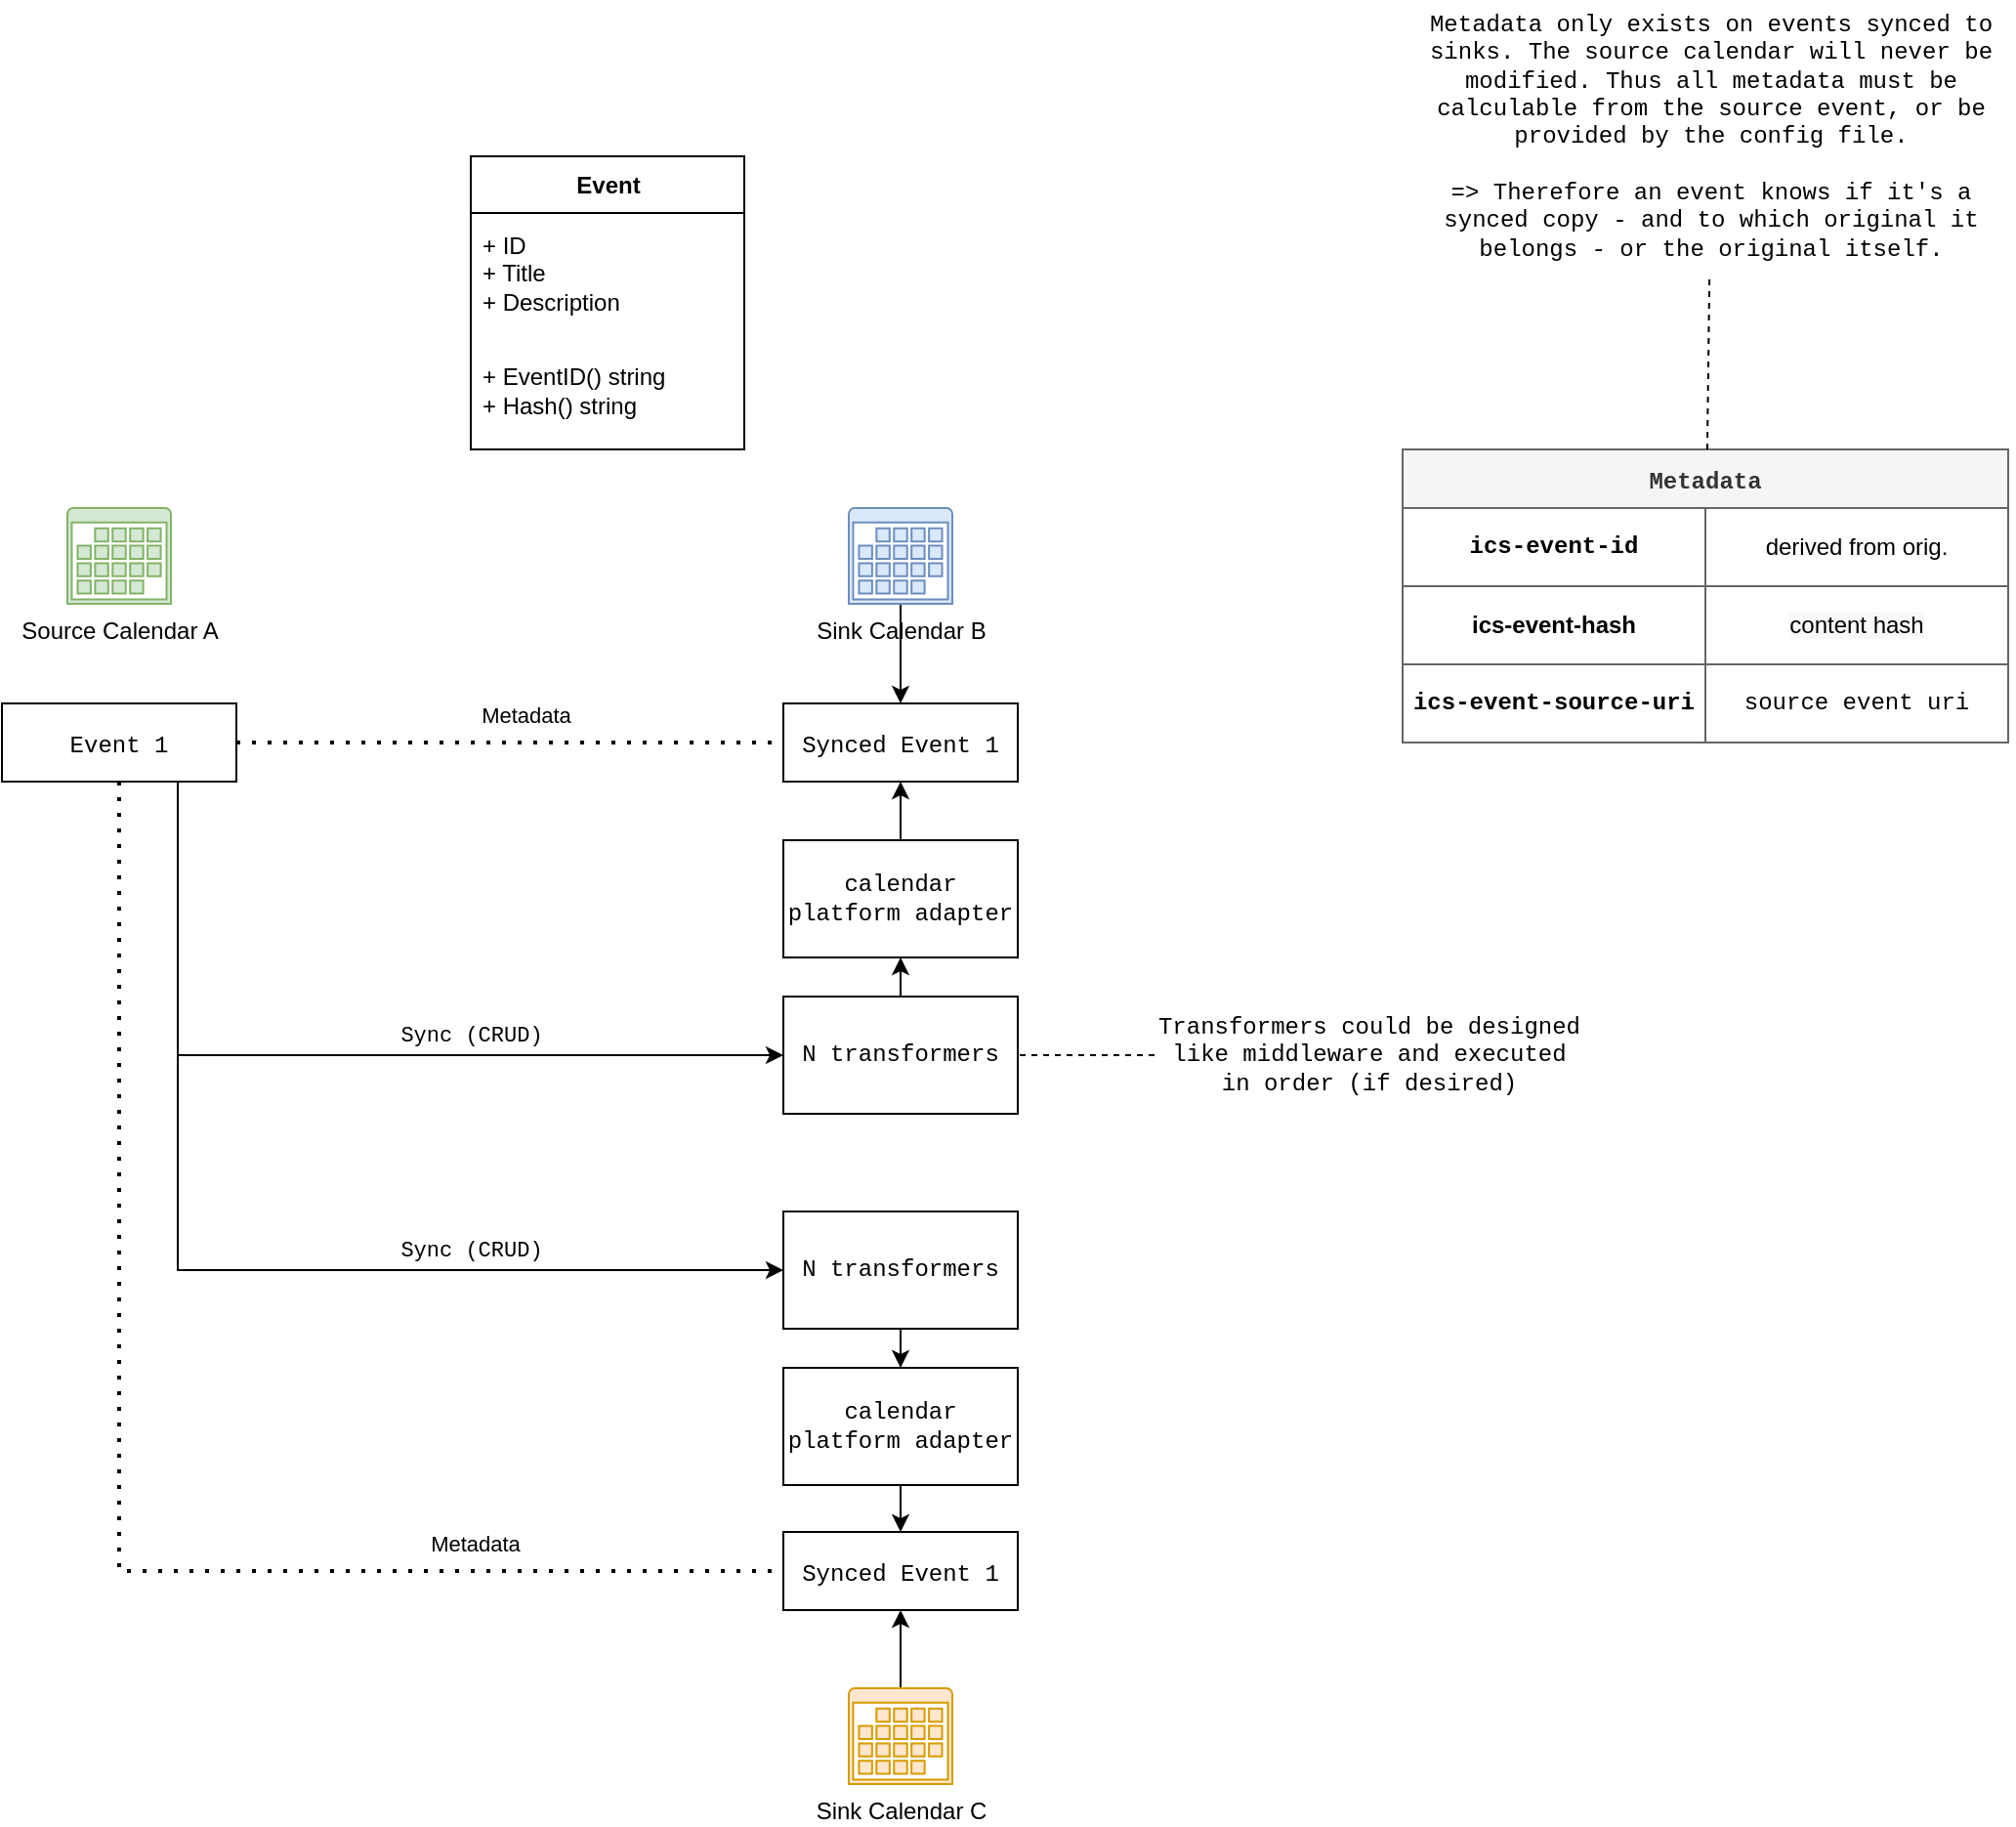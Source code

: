 <mxfile version="16.0.0" type="device" pages="2"><diagram id="yy4Yqw16PFiYfjZfmfD0" name="Page-1"><mxGraphModel dx="3182" dy="2339" grid="1" gridSize="10" guides="1" tooltips="1" connect="1" arrows="1" fold="1" page="1" pageScale="1" pageWidth="827" pageHeight="1169" math="0" shadow="0"><root><mxCell id="0"/><mxCell id="1" parent="0"/><mxCell id="U-aRxFdtZtUQuTJV4nJ_-1" value="Source Calendar A" style="sketch=0;pointerEvents=1;shadow=0;dashed=0;html=1;strokeColor=#82b366;fillColor=#d5e8d4;labelPosition=center;verticalLabelPosition=bottom;verticalAlign=top;outlineConnect=0;align=center;shape=mxgraph.office.concepts.calendar;" parent="1" vertex="1"><mxGeometry x="143.5" y="250" width="53" height="49" as="geometry"/></mxCell><mxCell id="U-aRxFdtZtUQuTJV4nJ_-49" value="" style="edgeStyle=orthogonalEdgeStyle;rounded=0;orthogonalLoop=1;jettySize=auto;html=1;fontFamily=Courier New;" parent="1" source="U-aRxFdtZtUQuTJV4nJ_-2" target="U-aRxFdtZtUQuTJV4nJ_-27" edge="1"><mxGeometry relative="1" as="geometry"/></mxCell><mxCell id="U-aRxFdtZtUQuTJV4nJ_-2" value="Sink Calendar B" style="sketch=0;pointerEvents=1;shadow=0;dashed=0;html=1;strokeColor=#6c8ebf;fillColor=#dae8fc;labelPosition=center;verticalLabelPosition=bottom;verticalAlign=top;outlineConnect=0;align=center;shape=mxgraph.office.concepts.calendar;" parent="1" vertex="1"><mxGeometry x="543.5" y="250" width="53" height="49" as="geometry"/></mxCell><mxCell id="U-aRxFdtZtUQuTJV4nJ_-4" value="Event" style="swimlane;fontStyle=1;align=center;verticalAlign=middle;childLayout=stackLayout;horizontal=1;startSize=29;horizontalStack=0;resizeParent=1;resizeParentMax=0;resizeLast=0;collapsible=0;marginBottom=0;html=1;" parent="1" vertex="1"><mxGeometry x="350" y="70" width="140" height="150" as="geometry"/></mxCell><mxCell id="U-aRxFdtZtUQuTJV4nJ_-6" value="+ ID&lt;br&gt;+ Title&lt;br&gt;+ Description&lt;br&gt;" style="text;html=1;strokeColor=none;fillColor=none;align=left;verticalAlign=middle;spacingLeft=4;spacingRight=4;overflow=hidden;rotatable=0;points=[[0,0.5],[1,0.5]];portConstraint=eastwest;" parent="U-aRxFdtZtUQuTJV4nJ_-4" vertex="1"><mxGeometry y="29" width="140" height="61" as="geometry"/></mxCell><mxCell id="U-aRxFdtZtUQuTJV4nJ_-7" value="+ EventID() string&lt;br&gt;+ Hash() string" style="text;html=1;strokeColor=none;fillColor=none;align=left;verticalAlign=middle;spacingLeft=4;spacingRight=4;overflow=hidden;rotatable=0;points=[[0,0.5],[1,0.5]];portConstraint=eastwest;" parent="U-aRxFdtZtUQuTJV4nJ_-4" vertex="1"><mxGeometry y="90" width="140" height="60" as="geometry"/></mxCell><mxCell id="U-aRxFdtZtUQuTJV4nJ_-11" value="" style="endArrow=none;dashed=1;html=1;dashPattern=1 3;strokeWidth=2;rounded=0;exitX=1;exitY=0.5;exitDx=0;exitDy=0;entryX=0;entryY=0.5;entryDx=0;entryDy=0;" parent="1" source="U-aRxFdtZtUQuTJV4nJ_-26" target="U-aRxFdtZtUQuTJV4nJ_-27" edge="1"><mxGeometry width="50" height="50" relative="1" as="geometry"><mxPoint x="300" y="460" as="sourcePoint"/><mxPoint x="350" y="410" as="targetPoint"/></mxGeometry></mxCell><mxCell id="U-aRxFdtZtUQuTJV4nJ_-12" value="Metadata" style="edgeLabel;html=1;align=center;verticalAlign=middle;resizable=0;points=[];" parent="U-aRxFdtZtUQuTJV4nJ_-11" vertex="1" connectable="0"><mxGeometry x="0.291" y="1" relative="1" as="geometry"><mxPoint x="-33" y="-13" as="offset"/></mxGeometry></mxCell><mxCell id="U-aRxFdtZtUQuTJV4nJ_-58" style="edgeStyle=orthogonalEdgeStyle;rounded=0;orthogonalLoop=1;jettySize=auto;html=1;exitX=0.75;exitY=1;exitDx=0;exitDy=0;entryX=0;entryY=0.5;entryDx=0;entryDy=0;fontFamily=Courier New;endArrow=classic;endFill=1;" parent="1" source="U-aRxFdtZtUQuTJV4nJ_-26" target="U-aRxFdtZtUQuTJV4nJ_-56" edge="1"><mxGeometry relative="1" as="geometry"/></mxCell><mxCell id="U-aRxFdtZtUQuTJV4nJ_-68" value="Sync (CRUD)" style="edgeLabel;html=1;align=center;verticalAlign=middle;resizable=0;points=[];fontFamily=Courier New;" parent="U-aRxFdtZtUQuTJV4nJ_-58" vertex="1" connectable="0"><mxGeometry x="0.352" y="2" relative="1" as="geometry"><mxPoint x="-14" y="-8" as="offset"/></mxGeometry></mxCell><mxCell id="U-aRxFdtZtUQuTJV4nJ_-67" style="edgeStyle=orthogonalEdgeStyle;rounded=0;orthogonalLoop=1;jettySize=auto;html=1;exitX=0.75;exitY=1;exitDx=0;exitDy=0;entryX=0;entryY=0.5;entryDx=0;entryDy=0;fontFamily=Courier New;endArrow=classic;endFill=1;" parent="1" source="U-aRxFdtZtUQuTJV4nJ_-26" target="U-aRxFdtZtUQuTJV4nJ_-64" edge="1"><mxGeometry relative="1" as="geometry"/></mxCell><mxCell id="U-aRxFdtZtUQuTJV4nJ_-71" value="Sync (CRUD)" style="edgeLabel;html=1;align=center;verticalAlign=middle;resizable=0;points=[];fontFamily=Courier New;" parent="U-aRxFdtZtUQuTJV4nJ_-67" vertex="1" connectable="0"><mxGeometry x="0.299" y="1" relative="1" as="geometry"><mxPoint x="36" y="-9" as="offset"/></mxGeometry></mxCell><mxCell id="U-aRxFdtZtUQuTJV4nJ_-26" value="Event 1" style="fontStyle=0;fontFamily=Courier New;" parent="1" vertex="1"><mxGeometry x="110" y="350" width="120" height="40" as="geometry"/></mxCell><mxCell id="U-aRxFdtZtUQuTJV4nJ_-27" value="Synced Event 1" style="fontStyle=0;fontFamily=Courier New;" parent="1" vertex="1"><mxGeometry x="510" y="350" width="120" height="40" as="geometry"/></mxCell><mxCell id="U-aRxFdtZtUQuTJV4nJ_-50" value="" style="edgeStyle=orthogonalEdgeStyle;rounded=0;orthogonalLoop=1;jettySize=auto;html=1;fontFamily=Courier New;" parent="1" source="U-aRxFdtZtUQuTJV4nJ_-28" target="U-aRxFdtZtUQuTJV4nJ_-29" edge="1"><mxGeometry relative="1" as="geometry"/></mxCell><mxCell id="U-aRxFdtZtUQuTJV4nJ_-28" value="Sink Calendar C" style="sketch=0;pointerEvents=1;shadow=0;dashed=0;html=1;strokeColor=#d79b00;fillColor=#ffe6cc;labelPosition=center;verticalLabelPosition=bottom;verticalAlign=top;outlineConnect=0;align=center;shape=mxgraph.office.concepts.calendar;" parent="1" vertex="1"><mxGeometry x="543.5" y="854" width="53" height="49" as="geometry"/></mxCell><mxCell id="U-aRxFdtZtUQuTJV4nJ_-29" value="Synced Event 1" style="fontStyle=0;fontFamily=Courier New;" parent="1" vertex="1"><mxGeometry x="510" y="774" width="120" height="40" as="geometry"/></mxCell><mxCell id="U-aRxFdtZtUQuTJV4nJ_-30" value="" style="endArrow=none;dashed=1;html=1;dashPattern=1 3;strokeWidth=2;rounded=0;exitX=0.5;exitY=1;exitDx=0;exitDy=0;entryX=0;entryY=0.5;entryDx=0;entryDy=0;edgeStyle=orthogonalEdgeStyle;" parent="1" source="U-aRxFdtZtUQuTJV4nJ_-26" target="U-aRxFdtZtUQuTJV4nJ_-29" edge="1"><mxGeometry width="50" height="50" relative="1" as="geometry"><mxPoint x="240" y="510" as="sourcePoint"/><mxPoint x="520" y="510" as="targetPoint"/></mxGeometry></mxCell><mxCell id="U-aRxFdtZtUQuTJV4nJ_-31" value="Metadata" style="edgeLabel;html=1;align=center;verticalAlign=middle;resizable=0;points=[];" parent="U-aRxFdtZtUQuTJV4nJ_-30" vertex="1" connectable="0"><mxGeometry x="0.291" y="1" relative="1" as="geometry"><mxPoint x="105" y="-13" as="offset"/></mxGeometry></mxCell><mxCell id="U-aRxFdtZtUQuTJV4nJ_-36" value="Metadata" style="shape=table;startSize=30;container=1;collapsible=0;childLayout=tableLayout;fontStyle=1;align=center;pointerEvents=1;fontFamily=Courier New;fillColor=#f5f5f5;fontColor=#333333;strokeColor=#666666;" parent="1" vertex="1"><mxGeometry x="827" y="220" width="310" height="150" as="geometry"/></mxCell><mxCell id="U-aRxFdtZtUQuTJV4nJ_-37" value="" style="shape=partialRectangle;html=1;whiteSpace=wrap;collapsible=0;dropTarget=0;pointerEvents=0;fillColor=none;top=0;left=0;bottom=0;right=0;points=[[0,0.5],[1,0.5]];portConstraint=eastwest;fontFamily=Courier New;" parent="U-aRxFdtZtUQuTJV4nJ_-36" vertex="1"><mxGeometry y="30" width="310" height="40" as="geometry"/></mxCell><mxCell id="U-aRxFdtZtUQuTJV4nJ_-38" value="&lt;b&gt;ics-event-id&lt;/b&gt;" style="shape=partialRectangle;html=1;whiteSpace=wrap;connectable=0;fillColor=none;top=0;left=0;bottom=0;right=0;overflow=hidden;pointerEvents=1;fontFamily=Courier New;" parent="U-aRxFdtZtUQuTJV4nJ_-37" vertex="1"><mxGeometry width="155" height="40" as="geometry"><mxRectangle width="155" height="40" as="alternateBounds"/></mxGeometry></mxCell><mxCell id="U-aRxFdtZtUQuTJV4nJ_-39" value="&lt;span style=&quot;font-family: &amp;#34;helvetica&amp;#34;&quot;&gt;derived from orig.&lt;/span&gt;" style="shape=partialRectangle;html=1;whiteSpace=wrap;connectable=0;fillColor=none;top=0;left=0;bottom=0;right=0;overflow=hidden;pointerEvents=1;fontFamily=Courier New;" parent="U-aRxFdtZtUQuTJV4nJ_-37" vertex="1"><mxGeometry x="155" width="155" height="40" as="geometry"><mxRectangle width="155" height="40" as="alternateBounds"/></mxGeometry></mxCell><mxCell id="U-aRxFdtZtUQuTJV4nJ_-41" value="" style="shape=partialRectangle;html=1;whiteSpace=wrap;collapsible=0;dropTarget=0;pointerEvents=0;fillColor=none;top=0;left=0;bottom=0;right=0;points=[[0,0.5],[1,0.5]];portConstraint=eastwest;fontFamily=Courier New;" parent="U-aRxFdtZtUQuTJV4nJ_-36" vertex="1"><mxGeometry y="70" width="310" height="40" as="geometry"/></mxCell><mxCell id="U-aRxFdtZtUQuTJV4nJ_-42" value="&lt;b style=&quot;font-family: &amp;#34;helvetica&amp;#34;&quot;&gt;ics-event-hash&lt;/b&gt;" style="shape=partialRectangle;html=1;whiteSpace=wrap;connectable=0;fillColor=none;top=0;left=0;bottom=0;right=0;overflow=hidden;pointerEvents=1;fontFamily=Courier New;" parent="U-aRxFdtZtUQuTJV4nJ_-41" vertex="1"><mxGeometry width="155" height="40" as="geometry"><mxRectangle width="155" height="40" as="alternateBounds"/></mxGeometry></mxCell><mxCell id="U-aRxFdtZtUQuTJV4nJ_-43" value="&lt;span style=&quot;color: rgb(0, 0, 0); font-family: helvetica; font-size: 12px; font-style: normal; font-weight: 400; letter-spacing: normal; text-align: center; text-indent: 0px; text-transform: none; word-spacing: 0px; background-color: rgb(248, 249, 250); display: inline; float: none;&quot;&gt;content hash&lt;/span&gt;" style="shape=partialRectangle;html=1;whiteSpace=wrap;connectable=0;fillColor=none;top=0;left=0;bottom=0;right=0;overflow=hidden;pointerEvents=1;fontFamily=Courier New;" parent="U-aRxFdtZtUQuTJV4nJ_-41" vertex="1"><mxGeometry x="155" width="155" height="40" as="geometry"><mxRectangle width="155" height="40" as="alternateBounds"/></mxGeometry></mxCell><mxCell id="U-aRxFdtZtUQuTJV4nJ_-74" style="shape=partialRectangle;html=1;whiteSpace=wrap;collapsible=0;dropTarget=0;pointerEvents=0;fillColor=none;top=0;left=0;bottom=0;right=0;points=[[0,0.5],[1,0.5]];portConstraint=eastwest;fontFamily=Courier New;" parent="U-aRxFdtZtUQuTJV4nJ_-36" vertex="1"><mxGeometry y="110" width="310" height="40" as="geometry"/></mxCell><mxCell id="U-aRxFdtZtUQuTJV4nJ_-75" value="&lt;b&gt;ics-event-source-uri&lt;/b&gt;" style="shape=partialRectangle;html=1;whiteSpace=wrap;connectable=0;fillColor=none;top=0;left=0;bottom=0;right=0;overflow=hidden;pointerEvents=1;fontFamily=Courier New;" parent="U-aRxFdtZtUQuTJV4nJ_-74" vertex="1"><mxGeometry width="155" height="40" as="geometry"><mxRectangle width="155" height="40" as="alternateBounds"/></mxGeometry></mxCell><mxCell id="U-aRxFdtZtUQuTJV4nJ_-76" value="source event uri" style="shape=partialRectangle;html=1;whiteSpace=wrap;connectable=0;fillColor=none;top=0;left=0;bottom=0;right=0;overflow=hidden;pointerEvents=1;fontFamily=Courier New;" parent="U-aRxFdtZtUQuTJV4nJ_-74" vertex="1"><mxGeometry x="155" width="155" height="40" as="geometry"><mxRectangle width="155" height="40" as="alternateBounds"/></mxGeometry></mxCell><mxCell id="U-aRxFdtZtUQuTJV4nJ_-52" value="Metadata only exists on events synced to sinks. The source calendar will never be modified. Thus all metadata must be calculable from the source event, or be provided by the config file.&lt;br&gt;&lt;br&gt;=&amp;gt; Therefore an event knows if it's a synced copy - and to which original it belongs - or the original itself." style="text;html=1;strokeColor=none;fillColor=none;align=center;verticalAlign=middle;whiteSpace=wrap;rounded=0;fontFamily=Courier New;" parent="1" vertex="1"><mxGeometry x="830" y="-10" width="310" height="140" as="geometry"/></mxCell><mxCell id="U-aRxFdtZtUQuTJV4nJ_-53" value="" style="endArrow=none;dashed=1;html=1;rounded=0;fontFamily=Courier New;" parent="1" source="U-aRxFdtZtUQuTJV4nJ_-36" target="U-aRxFdtZtUQuTJV4nJ_-52" edge="1"><mxGeometry width="50" height="50" relative="1" as="geometry"><mxPoint x="1127" y="280" as="sourcePoint"/><mxPoint x="1177" y="230" as="targetPoint"/></mxGeometry></mxCell><mxCell id="U-aRxFdtZtUQuTJV4nJ_-60" style="edgeStyle=orthogonalEdgeStyle;rounded=0;orthogonalLoop=1;jettySize=auto;html=1;exitX=0.5;exitY=0;exitDx=0;exitDy=0;entryX=0.5;entryY=1;entryDx=0;entryDy=0;fontFamily=Courier New;endArrow=classic;endFill=1;" parent="1" source="U-aRxFdtZtUQuTJV4nJ_-55" target="U-aRxFdtZtUQuTJV4nJ_-27" edge="1"><mxGeometry relative="1" as="geometry"/></mxCell><mxCell id="U-aRxFdtZtUQuTJV4nJ_-55" value="calendar platform adapter" style="rounded=0;whiteSpace=wrap;html=1;fontFamily=Courier New;" parent="1" vertex="1"><mxGeometry x="510" y="420" width="120" height="60" as="geometry"/></mxCell><mxCell id="U-aRxFdtZtUQuTJV4nJ_-59" style="edgeStyle=orthogonalEdgeStyle;rounded=0;orthogonalLoop=1;jettySize=auto;html=1;exitX=0.5;exitY=0;exitDx=0;exitDy=0;entryX=0.5;entryY=1;entryDx=0;entryDy=0;fontFamily=Courier New;endArrow=classic;endFill=1;" parent="1" source="U-aRxFdtZtUQuTJV4nJ_-56" target="U-aRxFdtZtUQuTJV4nJ_-55" edge="1"><mxGeometry relative="1" as="geometry"/></mxCell><mxCell id="U-aRxFdtZtUQuTJV4nJ_-56" value="N transformers" style="rounded=0;whiteSpace=wrap;html=1;fontFamily=Courier New;" parent="1" vertex="1"><mxGeometry x="510" y="500" width="120" height="60" as="geometry"/></mxCell><mxCell id="U-aRxFdtZtUQuTJV4nJ_-66" value="" style="edgeStyle=orthogonalEdgeStyle;rounded=0;orthogonalLoop=1;jettySize=auto;html=1;fontFamily=Courier New;endArrow=classic;endFill=1;" parent="1" source="U-aRxFdtZtUQuTJV4nJ_-62" target="U-aRxFdtZtUQuTJV4nJ_-29" edge="1"><mxGeometry relative="1" as="geometry"/></mxCell><mxCell id="U-aRxFdtZtUQuTJV4nJ_-62" value="calendar platform adapter" style="rounded=0;whiteSpace=wrap;html=1;fontFamily=Courier New;" parent="1" vertex="1"><mxGeometry x="510" y="690" width="120" height="60" as="geometry"/></mxCell><mxCell id="U-aRxFdtZtUQuTJV4nJ_-65" value="" style="edgeStyle=orthogonalEdgeStyle;rounded=0;orthogonalLoop=1;jettySize=auto;html=1;fontFamily=Courier New;endArrow=classic;endFill=1;" parent="1" source="U-aRxFdtZtUQuTJV4nJ_-64" target="U-aRxFdtZtUQuTJV4nJ_-62" edge="1"><mxGeometry relative="1" as="geometry"/></mxCell><mxCell id="U-aRxFdtZtUQuTJV4nJ_-64" value="N transformers" style="rounded=0;whiteSpace=wrap;html=1;fontFamily=Courier New;" parent="1" vertex="1"><mxGeometry x="510" y="610" width="120" height="60" as="geometry"/></mxCell><mxCell id="U-aRxFdtZtUQuTJV4nJ_-72" value="Transformers could be designed like middleware and executed in order (if desired)" style="text;html=1;strokeColor=none;fillColor=none;align=center;verticalAlign=middle;whiteSpace=wrap;rounded=0;fontFamily=Courier New;" parent="1" vertex="1"><mxGeometry x="700" y="490" width="220" height="80" as="geometry"/></mxCell><mxCell id="U-aRxFdtZtUQuTJV4nJ_-73" value="" style="endArrow=none;dashed=1;html=1;rounded=0;fontFamily=Courier New;entryX=1;entryY=0.5;entryDx=0;entryDy=0;" parent="1" source="U-aRxFdtZtUQuTJV4nJ_-72" target="U-aRxFdtZtUQuTJV4nJ_-56" edge="1"><mxGeometry width="50" height="50" relative="1" as="geometry"><mxPoint x="740" y="670" as="sourcePoint"/><mxPoint x="790" y="620" as="targetPoint"/></mxGeometry></mxCell></root></mxGraphModel></diagram><diagram id="TXTmnzLbdJm83ZWzwPTc" name="Page-2"><mxGraphModel dx="2053" dy="1924" grid="1" gridSize="10" guides="1" tooltips="1" connect="1" arrows="1" fold="1" page="1" pageScale="1" pageWidth="827" pageHeight="1169" math="0" shadow="0"><root><mxCell id="Su1MNaWSuqoX8hoM5V4G-0"/><mxCell id="Su1MNaWSuqoX8hoM5V4G-1" parent="Su1MNaWSuqoX8hoM5V4G-0"/><mxCell id="Su1MNaWSuqoX8hoM5V4G-6" value="" style="edgeStyle=orthogonalEdgeStyle;rounded=0;orthogonalLoop=1;jettySize=auto;html=1;" edge="1" parent="Su1MNaWSuqoX8hoM5V4G-1" source="Su1MNaWSuqoX8hoM5V4G-2" target="Su1MNaWSuqoX8hoM5V4G-5"><mxGeometry relative="1" as="geometry"/></mxCell><mxCell id="Su1MNaWSuqoX8hoM5V4G-2" value="run" style="strokeWidth=2;html=1;shape=mxgraph.flowchart.start_1;whiteSpace=wrap;" vertex="1" parent="Su1MNaWSuqoX8hoM5V4G-1"><mxGeometry x="350" y="-270" width="100" height="60" as="geometry"/></mxCell><mxCell id="Su1MNaWSuqoX8hoM5V4G-45" value="" style="edgeStyle=orthogonalEdgeStyle;rounded=0;orthogonalLoop=1;jettySize=auto;html=1;" edge="1" parent="Su1MNaWSuqoX8hoM5V4G-1" source="Su1MNaWSuqoX8hoM5V4G-5" target="Su1MNaWSuqoX8hoM5V4G-44"><mxGeometry relative="1" as="geometry"/></mxCell><mxCell id="Su1MNaWSuqoX8hoM5V4G-5" value="load config file" style="shape=process;whiteSpace=wrap;html=1;backgroundOutline=1;" vertex="1" parent="Su1MNaWSuqoX8hoM5V4G-1"><mxGeometry x="340" y="-160" width="120" height="60" as="geometry"/></mxCell><mxCell id="Su1MNaWSuqoX8hoM5V4G-49" value="" style="edgeStyle=orthogonalEdgeStyle;rounded=0;orthogonalLoop=1;jettySize=auto;html=1;" edge="1" parent="Su1MNaWSuqoX8hoM5V4G-1" source="Su1MNaWSuqoX8hoM5V4G-7" target="Su1MNaWSuqoX8hoM5V4G-48"><mxGeometry relative="1" as="geometry"/></mxCell><mxCell id="Su1MNaWSuqoX8hoM5V4G-7" value="initialize adapters" style="shape=process;whiteSpace=wrap;html=1;backgroundOutline=1;" vertex="1" parent="Su1MNaWSuqoX8hoM5V4G-1"><mxGeometry x="340" y="90" width="120" height="60" as="geometry"/></mxCell><mxCell id="Su1MNaWSuqoX8hoM5V4G-53" value="" style="edgeStyle=orthogonalEdgeStyle;rounded=0;orthogonalLoop=1;jettySize=auto;html=1;" edge="1" parent="Su1MNaWSuqoX8hoM5V4G-1" source="Su1MNaWSuqoX8hoM5V4G-9" target="Su1MNaWSuqoX8hoM5V4G-52"><mxGeometry relative="1" as="geometry"/></mxCell><mxCell id="Su1MNaWSuqoX8hoM5V4G-9" value="initialize &lt;br&gt;sync-controller" style="shape=process;whiteSpace=wrap;html=1;backgroundOutline=1;" vertex="1" parent="Su1MNaWSuqoX8hoM5V4G-1"><mxGeometry x="340" y="360" width="120" height="60" as="geometry"/></mxCell><mxCell id="Su1MNaWSuqoX8hoM5V4G-14" value="" style="edgeStyle=orthogonalEdgeStyle;rounded=0;orthogonalLoop=1;jettySize=auto;html=1;" edge="1" parent="Su1MNaWSuqoX8hoM5V4G-1" source="Su1MNaWSuqoX8hoM5V4G-11" target="Su1MNaWSuqoX8hoM5V4G-13"><mxGeometry relative="1" as="geometry"/></mxCell><mxCell id="Su1MNaWSuqoX8hoM5V4G-11" value="start event sync&lt;br&gt;goroutine" style="shape=process;whiteSpace=wrap;html=1;backgroundOutline=1;" vertex="1" parent="Su1MNaWSuqoX8hoM5V4G-1"><mxGeometry x="340" y="670" width="120" height="60" as="geometry"/></mxCell><mxCell id="Su1MNaWSuqoX8hoM5V4G-18" value="" style="edgeStyle=orthogonalEdgeStyle;rounded=0;orthogonalLoop=1;jettySize=auto;html=1;" edge="1" parent="Su1MNaWSuqoX8hoM5V4G-1" source="Su1MNaWSuqoX8hoM5V4G-13" target="Su1MNaWSuqoX8hoM5V4G-17"><mxGeometry relative="1" as="geometry"/></mxCell><mxCell id="Su1MNaWSuqoX8hoM5V4G-20" value="yes" style="edgeLabel;html=1;align=center;verticalAlign=middle;resizable=0;points=[];" vertex="1" connectable="0" parent="Su1MNaWSuqoX8hoM5V4G-18"><mxGeometry x="-0.75" y="1" relative="1" as="geometry"><mxPoint x="13" y="21" as="offset"/></mxGeometry></mxCell><mxCell id="Su1MNaWSuqoX8hoM5V4G-26" value="" style="edgeStyle=orthogonalEdgeStyle;rounded=0;orthogonalLoop=1;jettySize=auto;html=1;" edge="1" parent="Su1MNaWSuqoX8hoM5V4G-1" source="Su1MNaWSuqoX8hoM5V4G-13" target="Su1MNaWSuqoX8hoM5V4G-25"><mxGeometry relative="1" as="geometry"/></mxCell><mxCell id="Su1MNaWSuqoX8hoM5V4G-13" value="terminate?" style="rhombus;whiteSpace=wrap;html=1;" vertex="1" parent="Su1MNaWSuqoX8hoM5V4G-1"><mxGeometry x="360" y="800" width="80" height="80" as="geometry"/></mxCell><mxCell id="Su1MNaWSuqoX8hoM5V4G-17" value="exit 0" style="strokeWidth=2;html=1;shape=mxgraph.flowchart.terminator;whiteSpace=wrap;" vertex="1" parent="Su1MNaWSuqoX8hoM5V4G-1"><mxGeometry x="350" y="950" width="100" height="60" as="geometry"/></mxCell><mxCell id="Su1MNaWSuqoX8hoM5V4G-28" value="" style="edgeStyle=orthogonalEdgeStyle;rounded=0;orthogonalLoop=1;jettySize=auto;html=1;" edge="1" parent="Su1MNaWSuqoX8hoM5V4G-1" source="Su1MNaWSuqoX8hoM5V4G-25" target="Su1MNaWSuqoX8hoM5V4G-27"><mxGeometry relative="1" as="geometry"/></mxCell><mxCell id="Su1MNaWSuqoX8hoM5V4G-25" value="wait for &lt;br&gt;sync tick" style="strokeWidth=2;html=1;shape=mxgraph.flowchart.delay;whiteSpace=wrap;" vertex="1" parent="Su1MNaWSuqoX8hoM5V4G-1"><mxGeometry x="500" y="810" width="100" height="60" as="geometry"/></mxCell><mxCell id="Su1MNaWSuqoX8hoM5V4G-30" value="" style="edgeStyle=orthogonalEdgeStyle;rounded=0;orthogonalLoop=1;jettySize=auto;html=1;" edge="1" parent="Su1MNaWSuqoX8hoM5V4G-1" source="Su1MNaWSuqoX8hoM5V4G-27" target="Su1MNaWSuqoX8hoM5V4G-29"><mxGeometry relative="1" as="geometry"/></mxCell><mxCell id="Su1MNaWSuqoX8hoM5V4G-27" value="diff events which are currently in memory" style="whiteSpace=wrap;html=1;strokeWidth=2;" vertex="1" parent="Su1MNaWSuqoX8hoM5V4G-1"><mxGeometry x="670" y="810" width="120" height="60" as="geometry"/></mxCell><mxCell id="Su1MNaWSuqoX8hoM5V4G-32" value="" style="edgeStyle=orthogonalEdgeStyle;rounded=0;orthogonalLoop=1;jettySize=auto;html=1;entryX=1;entryY=0;entryDx=0;entryDy=0;exitX=0.5;exitY=0;exitDx=0;exitDy=0;" edge="1" parent="Su1MNaWSuqoX8hoM5V4G-1" source="Su1MNaWSuqoX8hoM5V4G-29" target="Su1MNaWSuqoX8hoM5V4G-13"><mxGeometry relative="1" as="geometry"><mxPoint x="930" y="680" as="targetPoint"/><Array as="points"><mxPoint x="930" y="750"/><mxPoint x="470" y="750"/><mxPoint x="470" y="820"/></Array></mxGeometry></mxCell><mxCell id="Su1MNaWSuqoX8hoM5V4G-33" value="no changes" style="edgeLabel;html=1;align=center;verticalAlign=middle;resizable=0;points=[];" vertex="1" connectable="0" parent="Su1MNaWSuqoX8hoM5V4G-32"><mxGeometry x="-0.18" y="-3" relative="1" as="geometry"><mxPoint x="-19" y="-7" as="offset"/></mxGeometry></mxCell><mxCell id="Su1MNaWSuqoX8hoM5V4G-37" value="" style="edgeStyle=orthogonalEdgeStyle;rounded=0;orthogonalLoop=1;jettySize=auto;html=1;" edge="1" parent="Su1MNaWSuqoX8hoM5V4G-1" source="Su1MNaWSuqoX8hoM5V4G-29" target="Su1MNaWSuqoX8hoM5V4G-36"><mxGeometry relative="1" as="geometry"/></mxCell><mxCell id="Su1MNaWSuqoX8hoM5V4G-29" value="changes?" style="rhombus;whiteSpace=wrap;html=1;strokeWidth=2;" vertex="1" parent="Su1MNaWSuqoX8hoM5V4G-1"><mxGeometry x="890" y="800" width="80" height="80" as="geometry"/></mxCell><mxCell id="Su1MNaWSuqoX8hoM5V4G-38" style="edgeStyle=orthogonalEdgeStyle;rounded=0;orthogonalLoop=1;jettySize=auto;html=1;exitX=0.5;exitY=0;exitDx=0;exitDy=0;entryX=1;entryY=1;entryDx=0;entryDy=0;" edge="1" parent="Su1MNaWSuqoX8hoM5V4G-1" source="Su1MNaWSuqoX8hoM5V4G-36" target="Su1MNaWSuqoX8hoM5V4G-13"><mxGeometry relative="1" as="geometry"><Array as="points"><mxPoint x="1090" y="930"/><mxPoint x="470" y="930"/><mxPoint x="470" y="860"/></Array></mxGeometry></mxCell><mxCell id="Su1MNaWSuqoX8hoM5V4G-36" value="write changes into event queue" style="shape=process;whiteSpace=wrap;html=1;backgroundOutline=1;strokeWidth=2;" vertex="1" parent="Su1MNaWSuqoX8hoM5V4G-1"><mxGeometry x="1030" y="810" width="120" height="60" as="geometry"/></mxCell><mxCell id="Su1MNaWSuqoX8hoM5V4G-40" value="The event sync goroutine(s) are responsible for updating the in-memory representation of the events in a given interval.&lt;br&gt;&lt;br&gt;This is handy to save api calls. Additionally we can always work with in-mem data without having to wait for the api's to respond." style="text;html=1;strokeColor=none;fillColor=none;align=center;verticalAlign=middle;whiteSpace=wrap;rounded=0;" vertex="1" parent="Su1MNaWSuqoX8hoM5V4G-1"><mxGeometry x="40" y="600" width="190" height="136" as="geometry"/></mxCell><mxCell id="Su1MNaWSuqoX8hoM5V4G-41" value="" style="endArrow=none;dashed=1;html=1;rounded=0;entryX=1;entryY=0.75;entryDx=0;entryDy=0;exitX=0;exitY=0.5;exitDx=0;exitDy=0;" edge="1" parent="Su1MNaWSuqoX8hoM5V4G-1" source="Su1MNaWSuqoX8hoM5V4G-11" target="Su1MNaWSuqoX8hoM5V4G-40"><mxGeometry width="50" height="50" relative="1" as="geometry"><mxPoint x="130" y="490" as="sourcePoint"/><mxPoint x="180" y="440" as="targetPoint"/></mxGeometry></mxCell><mxCell id="Su1MNaWSuqoX8hoM5V4G-42" value="exit 1" style="strokeWidth=2;html=1;shape=mxgraph.flowchart.terminator;whiteSpace=wrap;" vertex="1" parent="Su1MNaWSuqoX8hoM5V4G-1"><mxGeometry x="660" y="230" width="100" height="60" as="geometry"/></mxCell><mxCell id="Su1MNaWSuqoX8hoM5V4G-46" value="" style="edgeStyle=orthogonalEdgeStyle;rounded=0;orthogonalLoop=1;jettySize=auto;html=1;" edge="1" parent="Su1MNaWSuqoX8hoM5V4G-1" source="Su1MNaWSuqoX8hoM5V4G-44" target="Su1MNaWSuqoX8hoM5V4G-42"><mxGeometry relative="1" as="geometry"/></mxCell><mxCell id="Su1MNaWSuqoX8hoM5V4G-60" value="false" style="edgeLabel;html=1;align=center;verticalAlign=middle;resizable=0;points=[];" vertex="1" connectable="0" parent="Su1MNaWSuqoX8hoM5V4G-46"><mxGeometry x="0.652" y="-2" relative="1" as="geometry"><mxPoint x="-238" y="-144" as="offset"/></mxGeometry></mxCell><mxCell id="Su1MNaWSuqoX8hoM5V4G-47" value="" style="edgeStyle=orthogonalEdgeStyle;rounded=0;orthogonalLoop=1;jettySize=auto;html=1;" edge="1" parent="Su1MNaWSuqoX8hoM5V4G-1" source="Su1MNaWSuqoX8hoM5V4G-44" target="Su1MNaWSuqoX8hoM5V4G-7"><mxGeometry relative="1" as="geometry"/></mxCell><mxCell id="Su1MNaWSuqoX8hoM5V4G-61" value="true" style="edgeLabel;html=1;align=center;verticalAlign=middle;resizable=0;points=[];" vertex="1" connectable="0" parent="Su1MNaWSuqoX8hoM5V4G-47"><mxGeometry x="-0.206" y="-1" relative="1" as="geometry"><mxPoint x="15" as="offset"/></mxGeometry></mxCell><mxCell id="Su1MNaWSuqoX8hoM5V4G-44" value="err == nil" style="rhombus;whiteSpace=wrap;html=1;" vertex="1" parent="Su1MNaWSuqoX8hoM5V4G-1"><mxGeometry x="360" y="-30" width="80" height="80" as="geometry"/></mxCell><mxCell id="Su1MNaWSuqoX8hoM5V4G-50" style="edgeStyle=orthogonalEdgeStyle;rounded=0;orthogonalLoop=1;jettySize=auto;html=1;exitX=1;exitY=0.5;exitDx=0;exitDy=0;entryX=0;entryY=0.5;entryDx=0;entryDy=0;entryPerimeter=0;" edge="1" parent="Su1MNaWSuqoX8hoM5V4G-1" source="Su1MNaWSuqoX8hoM5V4G-48" target="Su1MNaWSuqoX8hoM5V4G-42"><mxGeometry relative="1" as="geometry"/></mxCell><mxCell id="Su1MNaWSuqoX8hoM5V4G-59" value="false" style="edgeLabel;html=1;align=center;verticalAlign=middle;resizable=0;points=[];" vertex="1" connectable="0" parent="Su1MNaWSuqoX8hoM5V4G-50"><mxGeometry x="-0.746" y="-2" relative="1" as="geometry"><mxPoint x="15" y="-12" as="offset"/></mxGeometry></mxCell><mxCell id="Su1MNaWSuqoX8hoM5V4G-51" style="edgeStyle=orthogonalEdgeStyle;rounded=0;orthogonalLoop=1;jettySize=auto;html=1;entryX=0.5;entryY=0;entryDx=0;entryDy=0;" edge="1" parent="Su1MNaWSuqoX8hoM5V4G-1" source="Su1MNaWSuqoX8hoM5V4G-48" target="Su1MNaWSuqoX8hoM5V4G-9"><mxGeometry relative="1" as="geometry"/></mxCell><mxCell id="Su1MNaWSuqoX8hoM5V4G-58" value="true" style="edgeLabel;html=1;align=center;verticalAlign=middle;resizable=0;points=[];" vertex="1" connectable="0" parent="Su1MNaWSuqoX8hoM5V4G-51"><mxGeometry x="-0.256" y="1" relative="1" as="geometry"><mxPoint x="13" as="offset"/></mxGeometry></mxCell><mxCell id="Su1MNaWSuqoX8hoM5V4G-48" value="err == nil" style="rhombus;whiteSpace=wrap;html=1;" vertex="1" parent="Su1MNaWSuqoX8hoM5V4G-1"><mxGeometry x="360" y="220" width="80" height="80" as="geometry"/></mxCell><mxCell id="Su1MNaWSuqoX8hoM5V4G-54" style="edgeStyle=orthogonalEdgeStyle;rounded=0;orthogonalLoop=1;jettySize=auto;html=1;exitX=1;exitY=0.5;exitDx=0;exitDy=0;entryX=0.5;entryY=1;entryDx=0;entryDy=0;entryPerimeter=0;" edge="1" parent="Su1MNaWSuqoX8hoM5V4G-1" source="Su1MNaWSuqoX8hoM5V4G-52" target="Su1MNaWSuqoX8hoM5V4G-42"><mxGeometry relative="1" as="geometry"/></mxCell><mxCell id="Su1MNaWSuqoX8hoM5V4G-56" value="false" style="edgeLabel;html=1;align=center;verticalAlign=middle;resizable=0;points=[];" vertex="1" connectable="0" parent="Su1MNaWSuqoX8hoM5V4G-54"><mxGeometry x="-0.828" relative="1" as="geometry"><mxPoint x="5" y="-10" as="offset"/></mxGeometry></mxCell><mxCell id="Su1MNaWSuqoX8hoM5V4G-55" style="edgeStyle=orthogonalEdgeStyle;rounded=0;orthogonalLoop=1;jettySize=auto;html=1;exitX=0.5;exitY=1;exitDx=0;exitDy=0;" edge="1" parent="Su1MNaWSuqoX8hoM5V4G-1" source="Su1MNaWSuqoX8hoM5V4G-52" target="Su1MNaWSuqoX8hoM5V4G-11"><mxGeometry relative="1" as="geometry"/></mxCell><mxCell id="Su1MNaWSuqoX8hoM5V4G-57" value="true" style="edgeLabel;html=1;align=center;verticalAlign=middle;resizable=0;points=[];" vertex="1" connectable="0" parent="Su1MNaWSuqoX8hoM5V4G-55"><mxGeometry x="-0.327" y="-2" relative="1" as="geometry"><mxPoint x="16" y="7" as="offset"/></mxGeometry></mxCell><mxCell id="Su1MNaWSuqoX8hoM5V4G-52" value="err == nil" style="rhombus;whiteSpace=wrap;html=1;" vertex="1" parent="Su1MNaWSuqoX8hoM5V4G-1"><mxGeometry x="360" y="490" width="80" height="80" as="geometry"/></mxCell></root></mxGraphModel></diagram></mxfile>